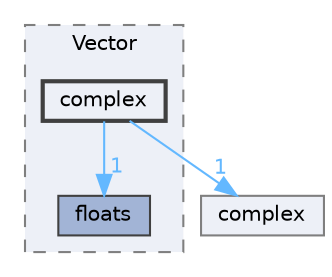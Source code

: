 digraph "src/OpenFOAM/primitives/Vector/complex"
{
 // LATEX_PDF_SIZE
  bgcolor="transparent";
  edge [fontname=Helvetica,fontsize=10,labelfontname=Helvetica,labelfontsize=10];
  node [fontname=Helvetica,fontsize=10,shape=box,height=0.2,width=0.4];
  compound=true
  subgraph clusterdir_6ef5fbba1c02603637a533e2f686aa62 {
    graph [ bgcolor="#edf0f7", pencolor="grey50", label="Vector", fontname=Helvetica,fontsize=10 style="filled,dashed", URL="dir_6ef5fbba1c02603637a533e2f686aa62.html",tooltip=""]
  dir_8cddc8a59ff93f8a478c09f4390e2287 [label="floats", fillcolor="#a2b4d6", color="grey25", style="filled", URL="dir_8cddc8a59ff93f8a478c09f4390e2287.html",tooltip=""];
  dir_f35555d56def60bc2957a734206fa2e9 [label="complex", fillcolor="#edf0f7", color="grey25", style="filled,bold", URL="dir_f35555d56def60bc2957a734206fa2e9.html",tooltip=""];
  }
  dir_9b55caa1365775a4268140b8f5b75f1d [label="complex", fillcolor="#edf0f7", color="grey50", style="filled", URL="dir_9b55caa1365775a4268140b8f5b75f1d.html",tooltip=""];
  dir_f35555d56def60bc2957a734206fa2e9->dir_8cddc8a59ff93f8a478c09f4390e2287 [headlabel="1", labeldistance=1.5 headhref="dir_000572_001433.html" href="dir_000572_001433.html" color="steelblue1" fontcolor="steelblue1"];
  dir_f35555d56def60bc2957a734206fa2e9->dir_9b55caa1365775a4268140b8f5b75f1d [headlabel="1", labeldistance=1.5 headhref="dir_000572_000571.html" href="dir_000572_000571.html" color="steelblue1" fontcolor="steelblue1"];
}
